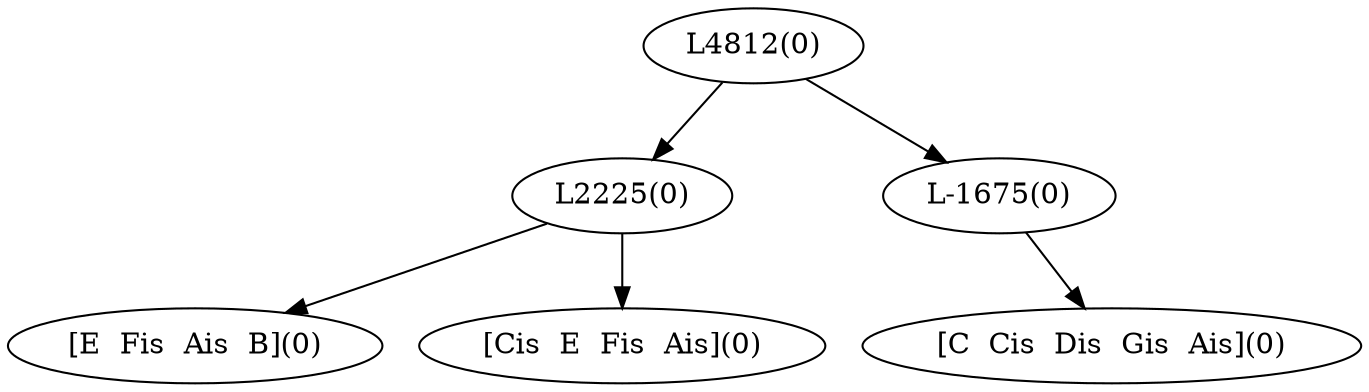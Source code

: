 digraph sample{
"L2225(0)"->"[E  Fis  Ais  B](0)"
"L2225(0)"->"[Cis  E  Fis  Ais](0)"
"L-1675(0)"->"[C  Cis  Dis  Gis  Ais](0)"
"L4812(0)"->"L2225(0)"
"L4812(0)"->"L-1675(0)"
{rank = min; "L4812(0)"}
{rank = same; "L2225(0)"; "L-1675(0)";}
{rank = max; "[C  Cis  Dis  Gis  Ais](0)"; "[Cis  E  Fis  Ais](0)"; "[E  Fis  Ais  B](0)";}
}